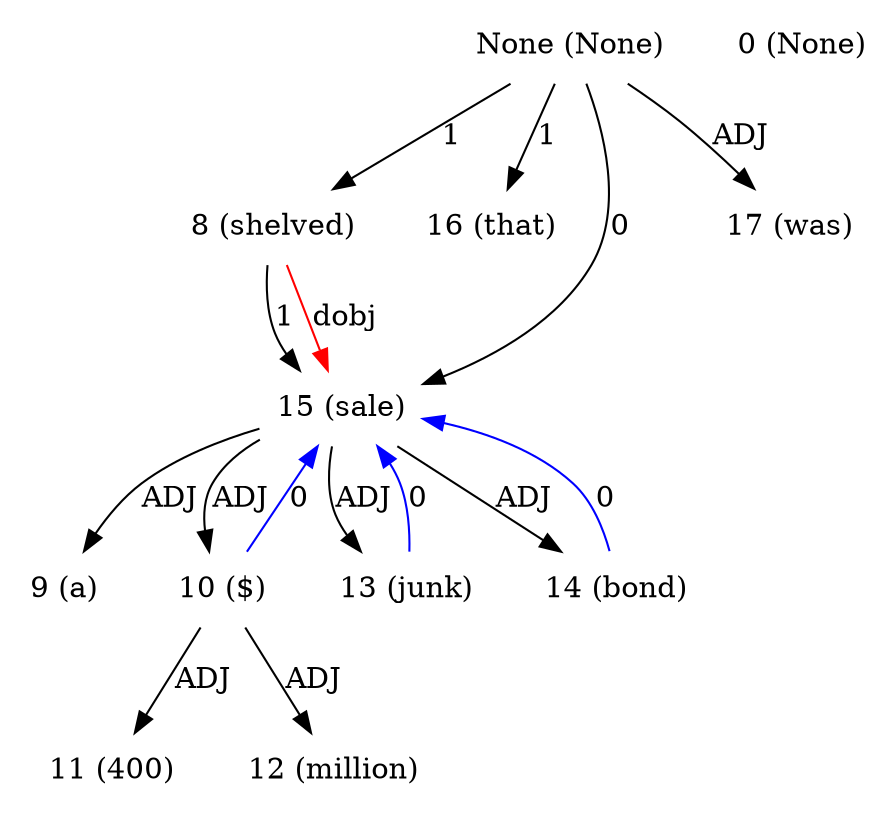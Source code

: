 digraph G{
edge [dir=forward]
node [shape=plaintext]

None [label="None (None)"]
None -> 8 [label="1"]
None [label="None (None)"]
None -> 16 [label="1"]
None -> 15 [label="0"]
None -> 17 [label="ADJ"]
0 [label="0 (None)"]
8 [label="8 (shelved)"]
8 -> 15 [label="1"]
9 [label="9 (a)"]
10 [label="10 ($)"]
10 -> 15 [label="0", color="blue"]
10 -> 11 [label="ADJ"]
10 -> 12 [label="ADJ"]
11 [label="11 (400)"]
12 [label="12 (million)"]
13 [label="13 (junk)"]
13 -> 15 [label="0", color="blue"]
14 [label="14 (bond)"]
14 -> 15 [label="0", color="blue"]
15 [label="15 (sale)"]
15 -> 9 [label="ADJ"]
15 -> 10 [label="ADJ"]
15 -> 13 [label="ADJ"]
15 -> 14 [label="ADJ"]
8 -> 15 [label="dobj", color="red"]
16 [label="16 (that)"]
17 [label="17 (was)"]
}
